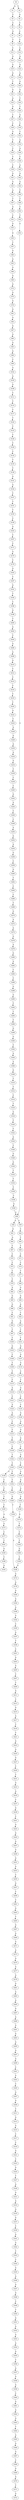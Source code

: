strict digraph  {
	S0 -> S1 [ label = A ];
	S0 -> S2 [ label = T ];
	S1 -> S3 [ label = T ];
	S2 -> S4 [ label = A ];
	S3 -> S5 [ label = C ];
	S4 -> S6 [ label = T ];
	S5 -> S7 [ label = G ];
	S6 -> S8 [ label = C ];
	S7 -> S9 [ label = T ];
	S8 -> S10 [ label = C ];
	S9 -> S11 [ label = C ];
	S10 -> S12 [ label = A ];
	S11 -> S13 [ label = G ];
	S12 -> S14 [ label = A ];
	S13 -> S15 [ label = G ];
	S14 -> S16 [ label = G ];
	S15 -> S17 [ label = G ];
	S16 -> S18 [ label = A ];
	S17 -> S19 [ label = T ];
	S18 -> S20 [ label = G ];
	S19 -> S21 [ label = G ];
	S20 -> S22 [ label = G ];
	S21 -> S23 [ label = A ];
	S22 -> S24 [ label = T ];
	S23 -> S25 [ label = G ];
	S24 -> S26 [ label = T ];
	S25 -> S27 [ label = T ];
	S26 -> S28 [ label = G ];
	S27 -> S29 [ label = C ];
	S28 -> S30 [ label = T ];
	S29 -> S31 [ label = G ];
	S30 -> S32 [ label = T ];
	S31 -> S33 [ label = T ];
	S32 -> S34 [ label = A ];
	S33 -> S35 [ label = C ];
	S34 -> S36 [ label = A ];
	S35 -> S37 [ label = C ];
	S36 -> S38 [ label = C ];
	S37 -> S39 [ label = C ];
	S38 -> S40 [ label = A ];
	S39 -> S41 [ label = A ];
	S40 -> S42 [ label = A ];
	S41 -> S43 [ label = G ];
	S42 -> S44 [ label = A ];
	S43 -> S45 [ label = A ];
	S44 -> S46 [ label = T ];
	S45 -> S47 [ label = T ];
	S46 -> S48 [ label = T ];
	S47 -> S49 [ label = G ];
	S48 -> S50 [ label = T ];
	S49 -> S51 [ label = C ];
	S50 -> S52 [ label = T ];
	S51 -> S53 [ label = G ];
	S52 -> S54 [ label = G ];
	S53 -> S55 [ label = G ];
	S54 -> S56 [ label = G ];
	S55 -> S57 [ label = T ];
	S56 -> S58 [ label = A ];
	S56 -> S59 [ label = C ];
	S57 -> S60 [ label = G ];
	S58 -> S61 [ label = G ];
	S59 -> S62 [ label = C ];
	S60 -> S63 [ label = A ];
	S61 -> S64 [ label = A ];
	S62 -> S65 [ label = T ];
	S63 -> S66 [ label = G ];
	S64 -> S67 [ label = C ];
	S65 -> S68 [ label = T ];
	S66 -> S69 [ label = A ];
	S67 -> S70 [ label = C ];
	S68 -> S71 [ label = C ];
	S69 -> S72 [ label = G ];
	S70 -> S73 [ label = C ];
	S71 -> S74 [ label = C ];
	S72 -> S75 [ label = A ];
	S73 -> S76 [ label = C ];
	S74 -> S77 [ label = T ];
	S75 -> S78 [ label = A ];
	S76 -> S79 [ label = T ];
	S77 -> S80 [ label = T ];
	S78 -> S81 [ label = G ];
	S79 -> S82 [ label = A ];
	S80 -> S83 [ label = G ];
	S81 -> S84 [ label = A ];
	S82 -> S85 [ label = G ];
	S83 -> S86 [ label = G ];
	S84 -> S87 [ label = G ];
	S85 -> S88 [ label = G ];
	S86 -> S89 [ label = A ];
	S87 -> S90 [ label = A ];
	S88 -> S91 [ label = C ];
	S89 -> S92 [ label = C ];
	S90 -> S93 [ label = A ];
	S91 -> S94 [ label = G ];
	S92 -> S95 [ label = A ];
	S93 -> S96 [ label = A ];
	S94 -> S97 [ label = T ];
	S95 -> S98 [ label = T ];
	S96 -> S99 [ label = C ];
	S97 -> S100 [ label = C ];
	S98 -> S101 [ label = T ];
	S99 -> S102 [ label = A ];
	S100 -> S103 [ label = G ];
	S101 -> S104 [ label = G ];
	S102 -> S105 [ label = A ];
	S103 -> S106 [ label = C ];
	S104 -> S107 [ label = A ];
	S105 -> S108 [ label = A ];
	S106 -> S109 [ label = T ];
	S107 -> S110 [ label = A ];
	S108 -> S111 [ label = C ];
	S109 -> S112 [ label = T ];
	S110 -> S113 [ label = C ];
	S111 -> S114 [ label = T ];
	S112 -> S115 [ label = C ];
	S113 -> S116 [ label = T ];
	S114 -> S117 [ label = C ];
	S115 -> S118 [ label = A ];
	S116 -> S119 [ label = G ];
	S117 -> S120 [ label = T ];
	S118 -> S121 [ label = C ];
	S119 -> S122 [ label = C ];
	S120 -> S123 [ label = T ];
	S121 -> S124 [ label = A ];
	S122 -> S125 [ label = C ];
	S123 -> S126 [ label = C ];
	S124 -> S127 [ label = A ];
	S125 -> S128 [ label = G ];
	S126 -> S129 [ label = T ];
	S127 -> S130 [ label = C ];
	S128 -> S131 [ label = A ];
	S129 -> S132 [ label = C ];
	S130 -> S133 [ label = C ];
	S131 -> S134 [ label = G ];
	S132 -> S135 [ label = T ];
	S133 -> S136 [ label = T ];
	S134 -> S137 [ label = G ];
	S135 -> S138 [ label = T ];
	S136 -> S139 [ label = C ];
	S137 -> S140 [ label = C ];
	S138 -> S141 [ label = G ];
	S139 -> S142 [ label = T ];
	S140 -> S143 [ label = A ];
	S141 -> S144 [ label = A ];
	S142 -> S145 [ label = T ];
	S143 -> S146 [ label = T ];
	S144 -> S147 [ label = T ];
	S145 -> S148 [ label = T ];
	S145 -> S149 [ label = A ];
	S146 -> S150 [ label = A ];
	S147 -> S151 [ label = T ];
	S148 -> S152 [ label = C ];
	S149 -> S153 [ label = C ];
	S150 -> S154 [ label = G ];
	S151 -> S155 [ label = T ];
	S152 -> S156 [ label = T ];
	S153 -> S157 [ label = C ];
	S154 -> S158 [ label = A ];
	S155 -> S159 [ label = C ];
	S156 -> S160 [ label = G ];
	S157 -> S161 [ label = T ];
	S158 -> S162 [ label = A ];
	S159 -> S163 [ label = A ];
	S160 -> S164 [ label = T ];
	S161 -> S165 [ label = T ];
	S162 -> S166 [ label = T ];
	S163 -> S167 [ label = T ];
	S164 -> S168 [ label = A ];
	S165 -> S169 [ label = A ];
	S166 -> S170 [ label = G ];
	S167 -> S171 [ label = C ];
	S168 -> S172 [ label = A ];
	S169 -> S173 [ label = G ];
	S170 -> S174 [ label = T ];
	S171 -> S175 [ label = A ];
	S172 -> S176 [ label = A ];
	S173 -> S177 [ label = C ];
	S174 -> S178 [ label = C ];
	S175 -> S179 [ label = C ];
	S176 -> S180 [ label = G ];
	S177 -> S181 [ label = T ];
	S178 -> S182 [ label = T ];
	S179 -> S183 [ label = A ];
	S180 -> S184 [ label = A ];
	S181 -> S185 [ label = G ];
	S182 -> S186 [ label = G ];
	S183 -> S187 [ label = C ];
	S184 -> S188 [ label = A ];
	S185 -> S189 [ label = T ];
	S186 -> S190 [ label = T ];
	S187 -> S191 [ label = G ];
	S188 -> S192 [ label = G ];
	S189 -> S193 [ label = A ];
	S190 -> S168 [ label = A ];
	S191 -> S194 [ label = T ];
	S192 -> S195 [ label = C ];
	S194 -> S196 [ label = C ];
	S195 -> S197 [ label = A ];
	S196 -> S198 [ label = G ];
	S197 -> S199 [ label = T ];
	S198 -> S200 [ label = T ];
	S199 -> S201 [ label = C ];
	S200 -> S202 [ label = A ];
	S201 -> S203 [ label = A ];
	S202 -> S204 [ label = T ];
	S203 -> S205 [ label = G ];
	S204 -> S206 [ label = A ];
	S205 -> S207 [ label = T ];
	S206 -> S208 [ label = A ];
	S207 -> S209 [ label = T ];
	S208 -> S210 [ label = A ];
	S209 -> S211 [ label = G ];
	S210 -> S212 [ label = C ];
	S211 -> S213 [ label = T ];
	S212 -> S214 [ label = C ];
	S213 -> S215 [ label = G ];
	S214 -> S216 [ label = C ];
	S215 -> S217 [ label = A ];
	S216 -> S218 [ label = C ];
	S217 -> S219 [ label = T ];
	S218 -> S220 [ label = T ];
	S219 -> S221 [ label = C ];
	S220 -> S222 [ label = A ];
	S221 -> S223 [ label = G ];
	S222 -> S224 [ label = T ];
	S223 -> S225 [ label = G ];
	S224 -> S226 [ label = A ];
	S225 -> S227 [ label = G ];
	S226 -> S228 [ label = G ];
	S227 -> S229 [ label = C ];
	S228 -> S230 [ label = A ];
	S229 -> S231 [ label = T ];
	S230 -> S232 [ label = A ];
	S231 -> S233 [ label = G ];
	S232 -> S234 [ label = G ];
	S233 -> S235 [ label = A ];
	S234 -> S236 [ label = T ];
	S235 -> S237 [ label = C ];
	S236 -> S238 [ label = C ];
	S237 -> S239 [ label = G ];
	S238 -> S240 [ label = C ];
	S239 -> S241 [ label = C ];
	S240 -> S242 [ label = G ];
	S241 -> S243 [ label = G ];
	S242 -> S244 [ label = A ];
	S243 -> S245 [ label = G ];
	S244 -> S246 [ label = C ];
	S245 -> S247 [ label = A ];
	S246 -> S248 [ label = C ];
	S247 -> S249 [ label = A ];
	S248 -> S250 [ label = A ];
	S249 -> S251 [ label = G ];
	S250 -> S252 [ label = G ];
	S251 -> S253 [ label = A ];
	S252 -> S254 [ label = A ];
	S253 -> S255 [ label = C ];
	S254 -> S256 [ label = G ];
	S255 -> S257 [ label = G ];
	S256 -> S258 [ label = C ];
	S257 -> S259 [ label = C ];
	S258 -> S260 [ label = G ];
	S259 -> S261 [ label = C ];
	S260 -> S262 [ label = T ];
	S261 -> S263 [ label = G ];
	S262 -> S264 [ label = C ];
	S263 -> S265 [ label = C ];
	S264 -> S266 [ label = C ];
	S265 -> S267 [ label = G ];
	S266 -> S268 [ label = T ];
	S267 -> S269 [ label = A ];
	S268 -> S270 [ label = G ];
	S269 -> S271 [ label = A ];
	S270 -> S272 [ label = A ];
	S271 -> S273 [ label = A ];
	S272 -> S274 [ label = A ];
	S273 -> S275 [ label = A ];
	S274 -> S276 [ label = G ];
	S275 -> S277 [ label = A ];
	S276 -> S278 [ label = A ];
	S277 -> S279 [ label = A ];
	S278 -> S280 [ label = G ];
	S279 -> S281 [ label = G ];
	S280 -> S282 [ label = A ];
	S281 -> S283 [ label = A ];
	S282 -> S284 [ label = C ];
	S283 -> S285 [ label = A ];
	S284 -> S286 [ label = T ];
	S285 -> S287 [ label = G ];
	S286 -> S288 [ label = G ];
	S287 -> S289 [ label = A ];
	S288 -> S290 [ label = G ];
	S289 -> S291 [ label = G ];
	S290 -> S292 [ label = T ];
	S291 -> S293 [ label = A ];
	S292 -> S294 [ label = T ];
	S293 -> S295 [ label = G ];
	S294 -> S296 [ label = T ];
	S295 -> S297 [ label = G ];
	S296 -> S298 [ label = G ];
	S297 -> S299 [ label = A ];
	S298 -> S300 [ label = G ];
	S299 -> S301 [ label = C ];
	S300 -> S302 [ label = T ];
	S301 -> S303 [ label = A ];
	S302 -> S304 [ label = A ];
	S303 -> S305 [ label = C ];
	S304 -> S306 [ label = A ];
	S305 -> S307 [ label = G ];
	S306 -> S308 [ label = G ];
	S307 -> S309 [ label = G ];
	S308 -> S310 [ label = T ];
	S309 -> S311 [ label = T ];
	S310 -> S312 [ label = T ];
	S311 -> S313 [ label = G ];
	S312 -> S314 [ label = C ];
	S313 -> S315 [ label = A ];
	S314 -> S316 [ label = T ];
	S315 -> S317 [ label = C ];
	S316 -> S318 [ label = G ];
	S317 -> S319 [ label = C ];
	S318 -> S320 [ label = T ];
	S319 -> S321 [ label = G ];
	S320 -> S322 [ label = C ];
	S321 -> S323 [ label = T ];
	S322 -> S324 [ label = A ];
	S323 -> S325 [ label = G ];
	S324 -> S326 [ label = T ];
	S325 -> S327 [ label = T ];
	S326 -> S328 [ label = G ];
	S327 -> S329 [ label = A ];
	S328 -> S330 [ label = G ];
	S329 -> S331 [ label = G ];
	S330 -> S332 [ label = T ];
	S331 -> S333 [ label = A ];
	S332 -> S334 [ label = T ];
	S333 -> S335 [ label = G ];
	S334 -> S336 [ label = T ];
	S335 -> S337 [ label = A ];
	S336 -> S338 [ label = T ];
	S337 -> S339 [ label = C ];
	S338 -> S340 [ label = G ];
	S339 -> S341 [ label = A ];
	S340 -> S56 [ label = G ];
	S341 -> S342 [ label = A ];
	S342 -> S343 [ label = T ];
	S343 -> S344 [ label = C ];
	S344 -> S345 [ label = A ];
	S345 -> S346 [ label = A ];
	S346 -> S347 [ label = A ];
	S347 -> S348 [ label = G ];
	S348 -> S349 [ label = C ];
	S349 -> S350 [ label = T ];
	S350 -> S351 [ label = G ];
	S351 -> S352 [ label = A ];
	S352 -> S353 [ label = A ];
	S353 -> S354 [ label = A ];
	S354 -> S355 [ label = A ];
	S355 -> S356 [ label = C ];
	S356 -> S357 [ label = A ];
	S357 -> S358 [ label = A ];
	S358 -> S359 [ label = A ];
	S359 -> S360 [ label = C ];
	S360 -> S361 [ label = A ];
	S361 -> S362 [ label = A ];
	S362 -> S363 [ label = G ];
	S363 -> S364 [ label = T ];
	S364 -> S365 [ label = A ];
	S365 -> S366 [ label = A ];
	S366 -> S367 [ label = G ];
	S367 -> S368 [ label = C ];
	S368 -> S369 [ label = G ];
	S369 -> S370 [ label = G ];
	S370 -> S371 [ label = T ];
	S371 -> S372 [ label = A ];
}
